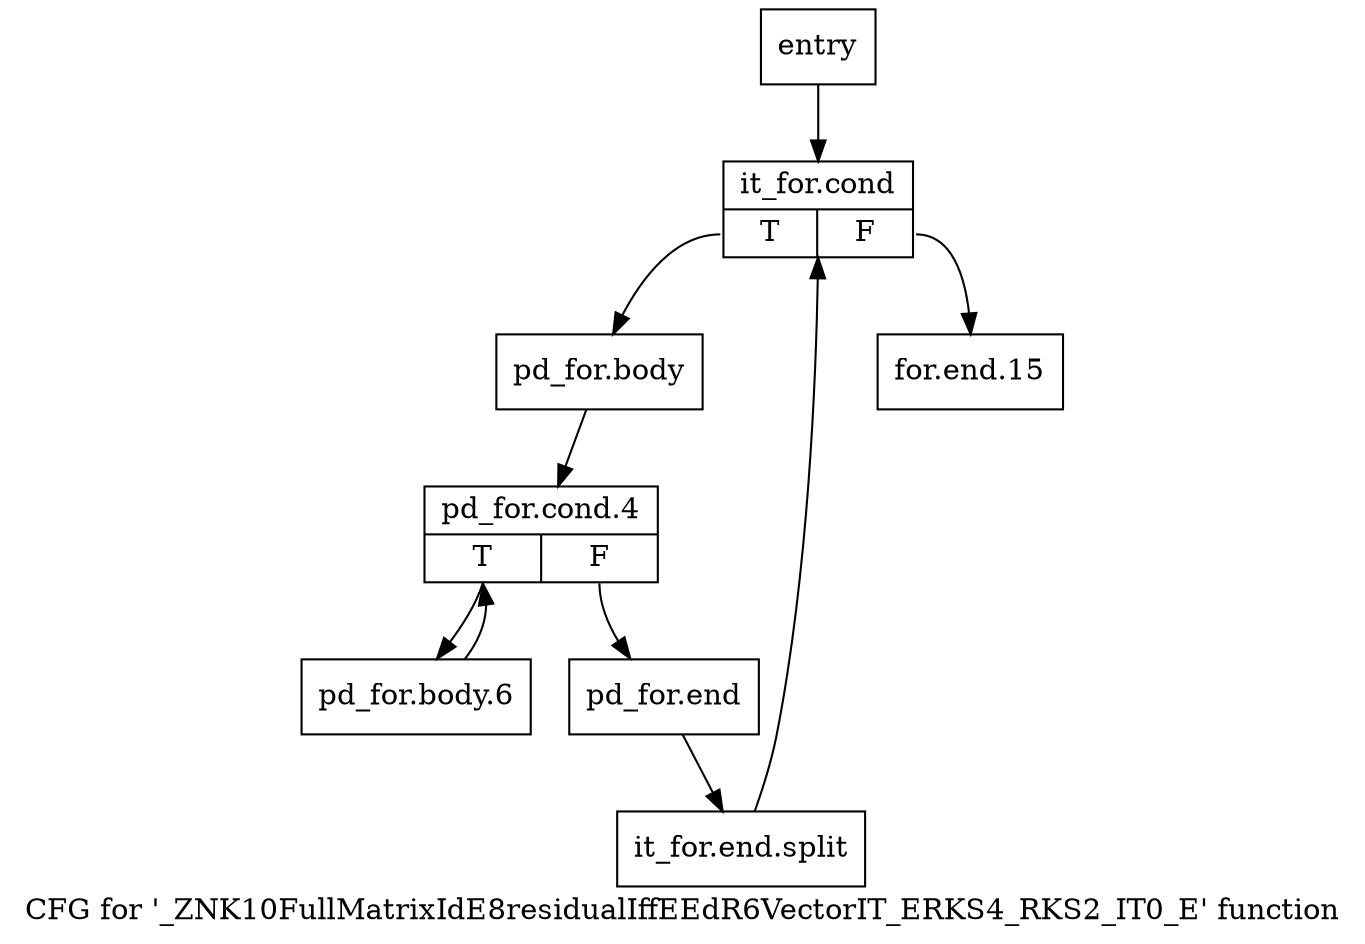 digraph "CFG for '_ZNK10FullMatrixIdE8residualIffEEdR6VectorIT_ERKS4_RKS2_IT0_E' function" {
	label="CFG for '_ZNK10FullMatrixIdE8residualIffEEdR6VectorIT_ERKS4_RKS2_IT0_E' function";

	Node0x567ee70 [shape=record,label="{entry}"];
	Node0x567ee70 -> Node0x567eec0;
	Node0x567eec0 [shape=record,label="{it_for.cond|{<s0>T|<s1>F}}"];
	Node0x567eec0:s0 -> Node0x567ef10;
	Node0x567eec0:s1 -> Node0x567f050;
	Node0x567ef10 [shape=record,label="{pd_for.body}"];
	Node0x567ef10 -> Node0x567ef60;
	Node0x567ef60 [shape=record,label="{pd_for.cond.4|{<s0>T|<s1>F}}"];
	Node0x567ef60:s0 -> Node0x567efb0;
	Node0x567ef60:s1 -> Node0x567f000;
	Node0x567efb0 [shape=record,label="{pd_for.body.6}"];
	Node0x567efb0 -> Node0x567ef60;
	Node0x567f000 [shape=record,label="{pd_for.end}"];
	Node0x567f000 -> Node0xa6e9560;
	Node0xa6e9560 [shape=record,label="{it_for.end.split}"];
	Node0xa6e9560 -> Node0x567eec0;
	Node0x567f050 [shape=record,label="{for.end.15}"];
}
